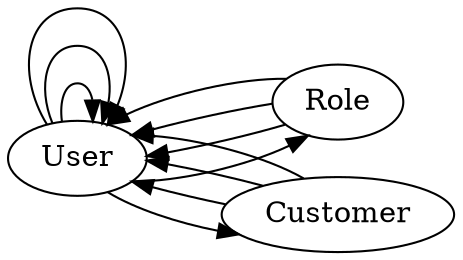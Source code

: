 ## Table Connection Graph -- Generated 2015-12-13T06:07:15.722Z
digraph DataModel {
rankdir=LR
User;
Role;
Customer;
User -> User
User -> User
User -> User
User -> Role
User -> Customer
Role -> User
Role -> User
Role -> User
Customer -> User
Customer -> User
Customer -> User
}